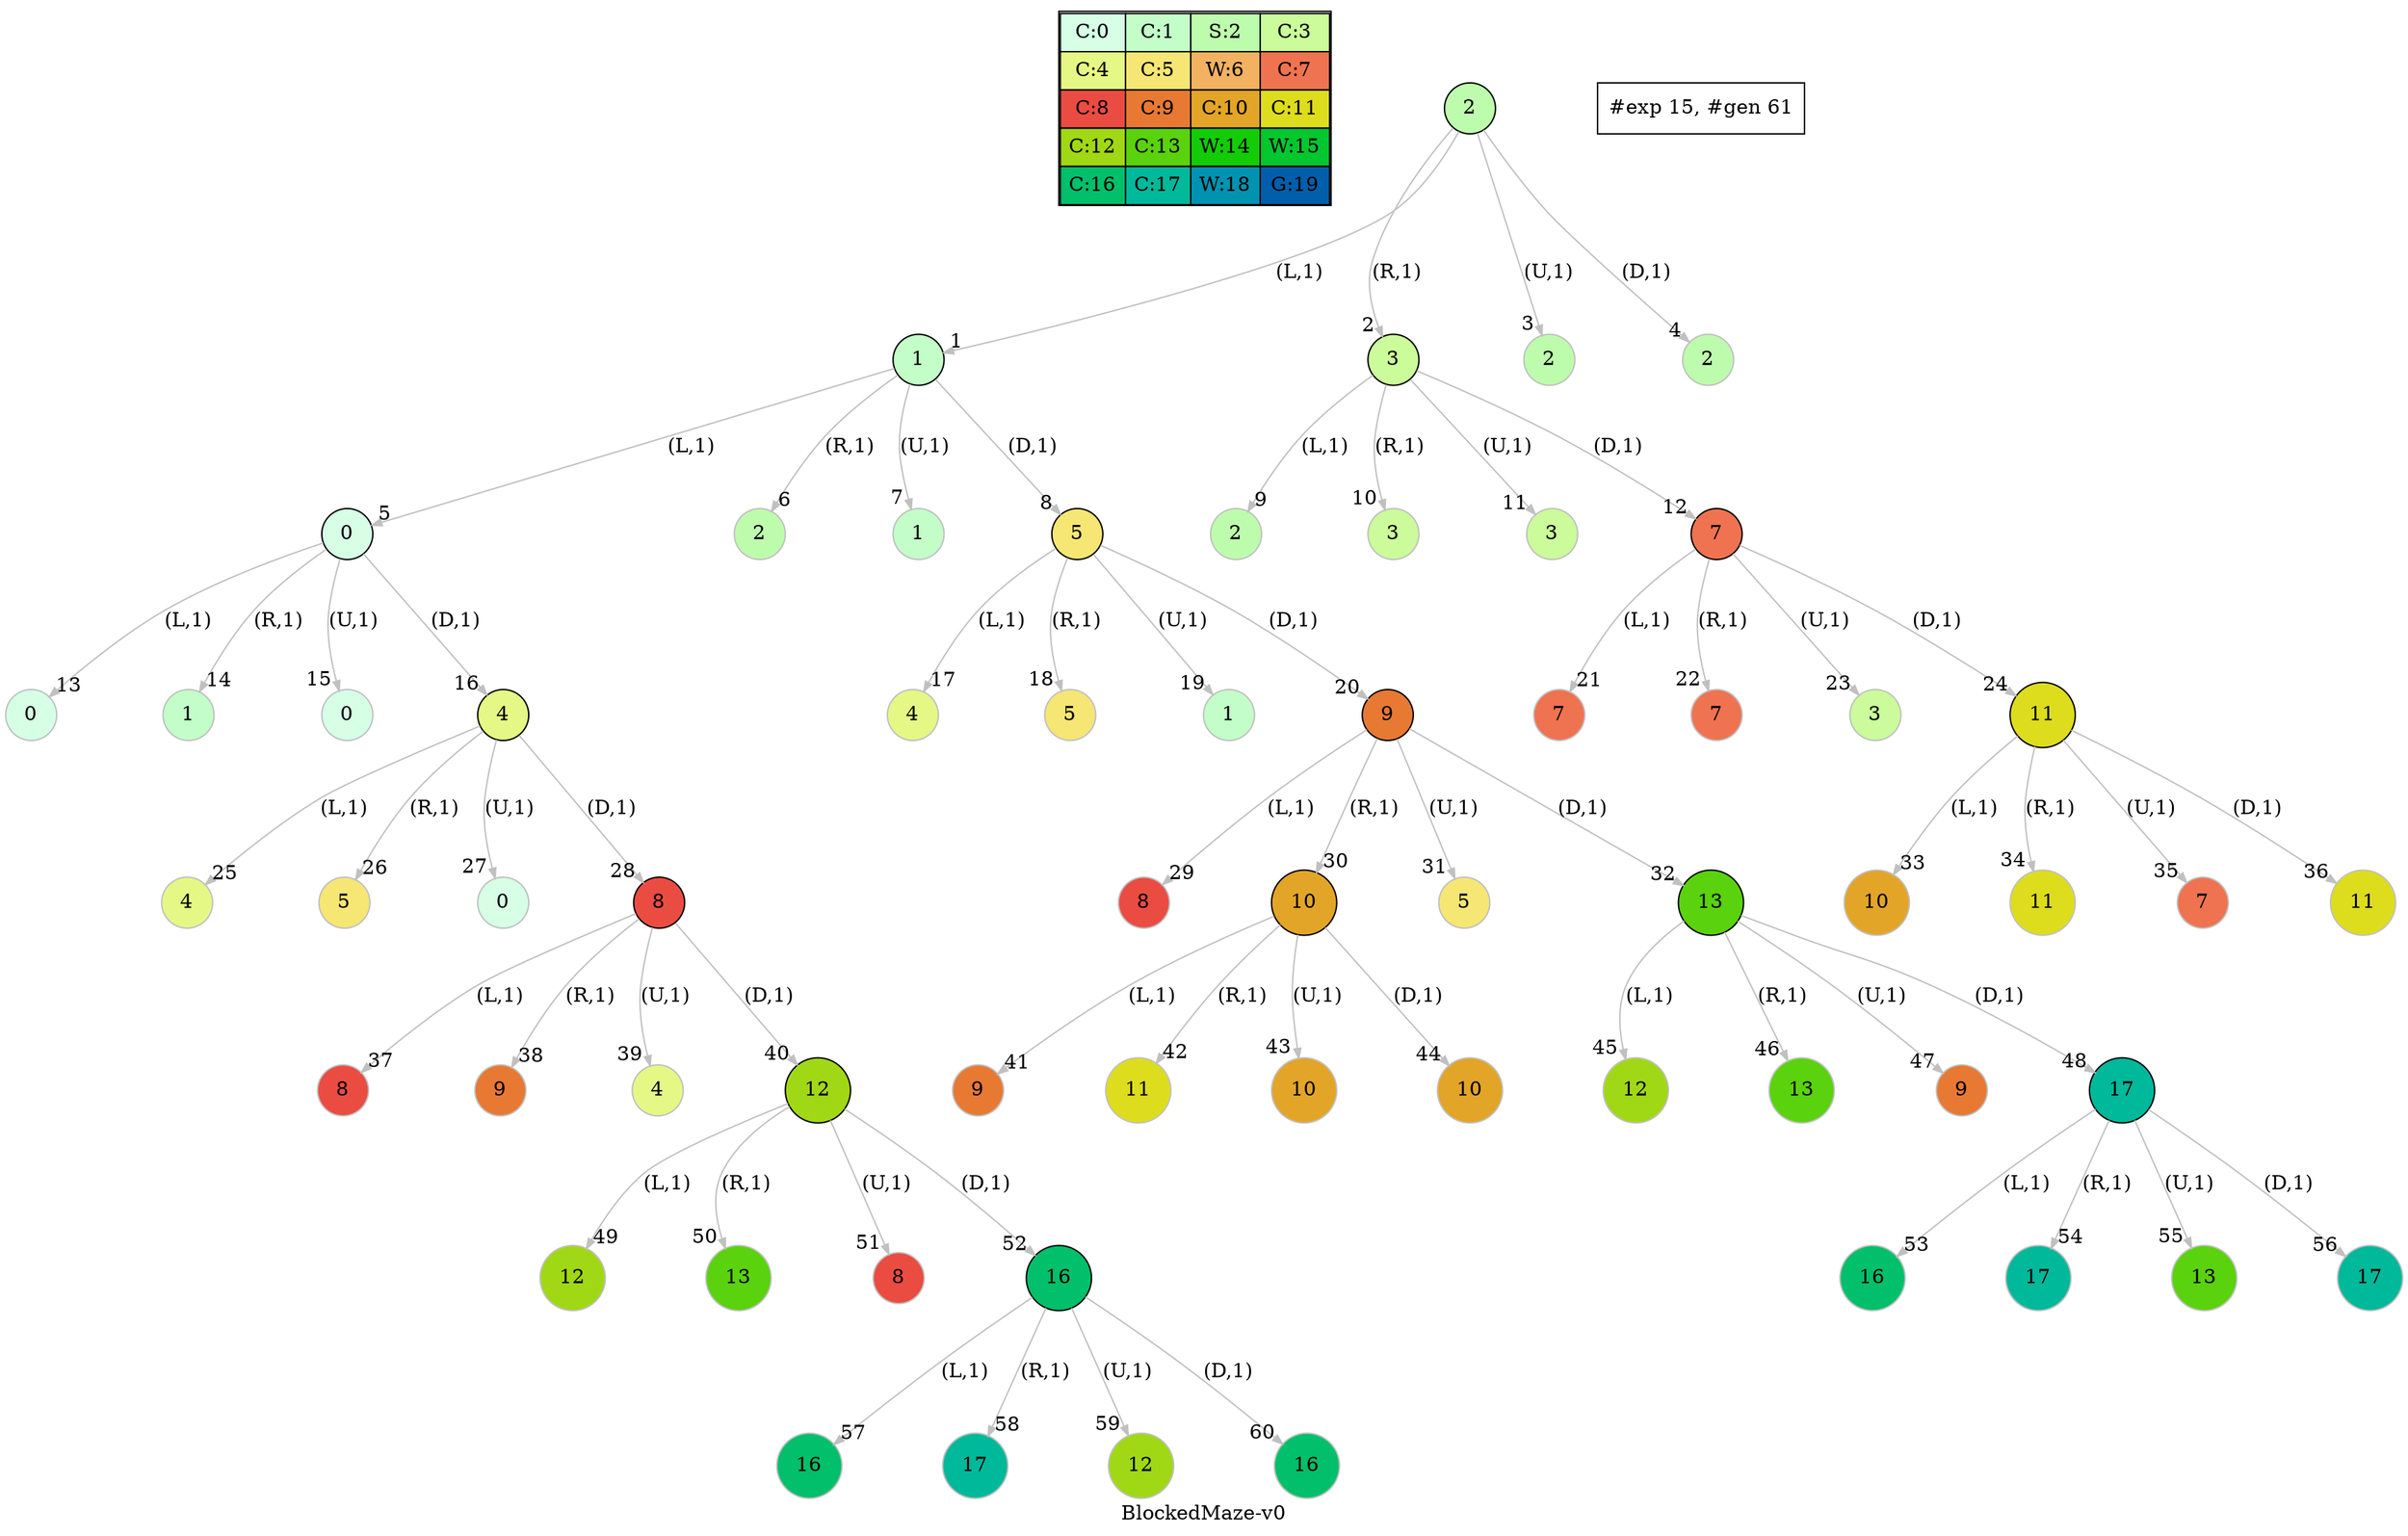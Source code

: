 digraph BlockedMaze { label="BlockedMaze-v0"
subgraph MAP {label=Map;map [shape=plaintext label=<<table border="1" cellpadding="5" cellspacing="0" cellborder="1"><tr><td bgcolor="0.39803922 0.15947579 0.99679532 1.        ">C:0</td><td bgcolor="0.35098039 0.23194764 0.99315867 1.        ">C:1</td><td bgcolor="0.29607843 0.31486959 0.98720184 1.        ">S:2</td><td bgcolor="0.24901961 0.38410575 0.98063477 1.        ">C:3</td></tr><tr><td bgcolor="0.19411765 0.46220388 0.97128103 1.        ">C:4</td><td bgcolor="0.14705882 0.52643216 0.96182564 1.        ">C:5</td><td bgcolor="0.09215686 0.59770746 0.94913494 1.        ">W:6</td><td bgcolor="0.0372549  0.66454018 0.93467977 1.        ">C:7</td></tr><tr><td bgcolor="0.00980392 0.71791192 0.92090552 1.        ">C:8</td><td bgcolor="0.06470588 0.77520398 0.9032472  1.        ">C:9</td><td bgcolor="0.11176471 0.81974048 0.88677369 1.        ">C:10</td><td bgcolor="0.16666667 0.8660254  0.8660254  1.        ">C:11</td></tr><tr><td bgcolor="0.21372549 0.9005867  0.84695821 1.        ">C:12</td><td bgcolor="0.26862745 0.93467977 0.82325295 1.        ">C:13</td><td bgcolor="0.32352941 0.96182564 0.79801723 1.        ">W:14</td><td bgcolor="0.37058824 0.97940977 0.77520398 1.        ">W:15</td></tr><tr><td bgcolor="0.4254902  0.99315867 0.74725253 1.        ">C:16</td><td bgcolor="0.47254902 0.99907048 0.72218645 1.        ">C:17</td><td bgcolor="0.52745098 0.99907048 0.69169844 1.        ">W:18</td><td bgcolor="0.5745098  0.99315867 0.66454018 1.        ">G:19</td></tr></table>>]} 
nodesep=1 ranksep=1 node [shape=circle] edge [arrowsize=0.7] 
"0_2" [label=2 style=filled color=grey  fillcolor="0.29607843 0.31486959 0.98720184 1.        "]; 
"0_2" [label=2 style=filled color=black  fillcolor="0.29607843 0.31486959 0.98720184 1.        "]; 
"0_2.1-0" [label=1 style=filled color=grey  fillcolor="0.35098039 0.23194764 0.99315867 1.        "];  "0_2" -> "0_2.1-0" [label="(L,1)" headlabel=" 1 " color=grey ]; 
"0_2.3-1" [label=3 style=filled color=grey  fillcolor="0.24901961 0.38410575 0.98063477 1.        "];  "0_2" -> "0_2.3-1" [label="(R,1)" headlabel=" 2 " color=grey ]; 
"0_2.2-2" [label=2 style=filled color=grey  fillcolor="0.29607843 0.31486959 0.98720184 1.        "];  "0_2" -> "0_2.2-2" [label="(U,1)" headlabel=" 3 " color=grey ]; 
"0_2.2-3" [label=2 style=filled color=grey  fillcolor="0.29607843 0.31486959 0.98720184 1.        "];  "0_2" -> "0_2.2-3" [label="(D,1)" headlabel=" 4 " color=grey ]; 
"0_2.1-0" [label=1 style=filled color=black  fillcolor="0.35098039 0.23194764 0.99315867 1.        "]; 
"0_2.1.0-0" [label=0 style=filled color=grey  fillcolor="0.39803922 0.15947579 0.99679532 1.        "];  "0_2.1-0" -> "0_2.1.0-0" [label="(L,1)" headlabel=" 5 " color=grey ]; 
"0_2.1.2-1" [label=2 style=filled color=grey  fillcolor="0.29607843 0.31486959 0.98720184 1.        "];  "0_2.1-0" -> "0_2.1.2-1" [label="(R,1)" headlabel=" 6 " color=grey ]; 
"0_2.1.1-2" [label=1 style=filled color=grey  fillcolor="0.35098039 0.23194764 0.99315867 1.        "];  "0_2.1-0" -> "0_2.1.1-2" [label="(U,1)" headlabel=" 7 " color=grey ]; 
"0_2.1.5-3" [label=5 style=filled color=grey  fillcolor="0.14705882 0.52643216 0.96182564 1.        "];  "0_2.1-0" -> "0_2.1.5-3" [label="(D,1)" headlabel=" 8 " color=grey ]; 
"0_2.3-1" [label=3 style=filled color=black  fillcolor="0.24901961 0.38410575 0.98063477 1.        "]; 
"0_2.3.2-0" [label=2 style=filled color=grey  fillcolor="0.29607843 0.31486959 0.98720184 1.        "];  "0_2.3-1" -> "0_2.3.2-0" [label="(L,1)" headlabel=" 9 " color=grey ]; 
"0_2.3.3-1" [label=3 style=filled color=grey  fillcolor="0.24901961 0.38410575 0.98063477 1.        "];  "0_2.3-1" -> "0_2.3.3-1" [label="(R,1)" headlabel=" 10 " color=grey ]; 
"0_2.3.3-2" [label=3 style=filled color=grey  fillcolor="0.24901961 0.38410575 0.98063477 1.        "];  "0_2.3-1" -> "0_2.3.3-2" [label="(U,1)" headlabel=" 11 " color=grey ]; 
"0_2.3.7-3" [label=7 style=filled color=grey  fillcolor="0.0372549  0.66454018 0.93467977 1.        "];  "0_2.3-1" -> "0_2.3.7-3" [label="(D,1)" headlabel=" 12 " color=grey ]; 
"0_2.1.0-0" [label=0 style=filled color=black  fillcolor="0.39803922 0.15947579 0.99679532 1.        "]; 
"0_2.1.0.0-0" [label=0 style=filled color=grey  fillcolor="0.39803922 0.15947579 0.99679532 1.        "];  "0_2.1.0-0" -> "0_2.1.0.0-0" [label="(L,1)" headlabel=" 13 " color=grey ]; 
"0_2.1.0.1-1" [label=1 style=filled color=grey  fillcolor="0.35098039 0.23194764 0.99315867 1.        "];  "0_2.1.0-0" -> "0_2.1.0.1-1" [label="(R,1)" headlabel=" 14 " color=grey ]; 
"0_2.1.0.0-2" [label=0 style=filled color=grey  fillcolor="0.39803922 0.15947579 0.99679532 1.        "];  "0_2.1.0-0" -> "0_2.1.0.0-2" [label="(U,1)" headlabel=" 15 " color=grey ]; 
"0_2.1.0.4-3" [label=4 style=filled color=grey  fillcolor="0.19411765 0.46220388 0.97128103 1.        "];  "0_2.1.0-0" -> "0_2.1.0.4-3" [label="(D,1)" headlabel=" 16 " color=grey ]; 
"0_2.1.5-3" [label=5 style=filled color=black  fillcolor="0.14705882 0.52643216 0.96182564 1.        "]; 
"0_2.1.5.4-0" [label=4 style=filled color=grey  fillcolor="0.19411765 0.46220388 0.97128103 1.        "];  "0_2.1.5-3" -> "0_2.1.5.4-0" [label="(L,1)" headlabel=" 17 " color=grey ]; 
"0_2.1.5.5-1" [label=5 style=filled color=grey  fillcolor="0.14705882 0.52643216 0.96182564 1.        "];  "0_2.1.5-3" -> "0_2.1.5.5-1" [label="(R,1)" headlabel=" 18 " color=grey ]; 
"0_2.1.5.1-2" [label=1 style=filled color=grey  fillcolor="0.35098039 0.23194764 0.99315867 1.        "];  "0_2.1.5-3" -> "0_2.1.5.1-2" [label="(U,1)" headlabel=" 19 " color=grey ]; 
"0_2.1.5.9-3" [label=9 style=filled color=grey  fillcolor="0.06470588 0.77520398 0.9032472  1.        "];  "0_2.1.5-3" -> "0_2.1.5.9-3" [label="(D,1)" headlabel=" 20 " color=grey ]; 
"0_2.3.7-3" [label=7 style=filled color=black  fillcolor="0.0372549  0.66454018 0.93467977 1.        "]; 
"0_2.3.7.7-0" [label=7 style=filled color=grey  fillcolor="0.0372549  0.66454018 0.93467977 1.        "];  "0_2.3.7-3" -> "0_2.3.7.7-0" [label="(L,1)" headlabel=" 21 " color=grey ]; 
"0_2.3.7.7-1" [label=7 style=filled color=grey  fillcolor="0.0372549  0.66454018 0.93467977 1.        "];  "0_2.3.7-3" -> "0_2.3.7.7-1" [label="(R,1)" headlabel=" 22 " color=grey ]; 
"0_2.3.7.3-2" [label=3 style=filled color=grey  fillcolor="0.24901961 0.38410575 0.98063477 1.        "];  "0_2.3.7-3" -> "0_2.3.7.3-2" [label="(U,1)" headlabel=" 23 " color=grey ]; 
"0_2.3.7.11-3" [label=11 style=filled color=grey  fillcolor="0.16666667 0.8660254  0.8660254  1.        "];  "0_2.3.7-3" -> "0_2.3.7.11-3" [label="(D,1)" headlabel=" 24 " color=grey ]; 
"0_2.1.0.4-3" [label=4 style=filled color=black  fillcolor="0.19411765 0.46220388 0.97128103 1.        "]; 
"0_2.1.0.4.4-0" [label=4 style=filled color=grey  fillcolor="0.19411765 0.46220388 0.97128103 1.        "];  "0_2.1.0.4-3" -> "0_2.1.0.4.4-0" [label="(L,1)" headlabel=" 25 " color=grey ]; 
"0_2.1.0.4.5-1" [label=5 style=filled color=grey  fillcolor="0.14705882 0.52643216 0.96182564 1.        "];  "0_2.1.0.4-3" -> "0_2.1.0.4.5-1" [label="(R,1)" headlabel=" 26 " color=grey ]; 
"0_2.1.0.4.0-2" [label=0 style=filled color=grey  fillcolor="0.39803922 0.15947579 0.99679532 1.        "];  "0_2.1.0.4-3" -> "0_2.1.0.4.0-2" [label="(U,1)" headlabel=" 27 " color=grey ]; 
"0_2.1.0.4.8-3" [label=8 style=filled color=grey  fillcolor="0.00980392 0.71791192 0.92090552 1.        "];  "0_2.1.0.4-3" -> "0_2.1.0.4.8-3" [label="(D,1)" headlabel=" 28 " color=grey ]; 
"0_2.1.5.9-3" [label=9 style=filled color=black  fillcolor="0.06470588 0.77520398 0.9032472  1.        "]; 
"0_2.1.5.9.8-0" [label=8 style=filled color=grey  fillcolor="0.00980392 0.71791192 0.92090552 1.        "];  "0_2.1.5.9-3" -> "0_2.1.5.9.8-0" [label="(L,1)" headlabel=" 29 " color=grey ]; 
"0_2.1.5.9.10-1" [label=10 style=filled color=grey  fillcolor="0.11176471 0.81974048 0.88677369 1.        "];  "0_2.1.5.9-3" -> "0_2.1.5.9.10-1" [label="(R,1)" headlabel=" 30 " color=grey ]; 
"0_2.1.5.9.5-2" [label=5 style=filled color=grey  fillcolor="0.14705882 0.52643216 0.96182564 1.        "];  "0_2.1.5.9-3" -> "0_2.1.5.9.5-2" [label="(U,1)" headlabel=" 31 " color=grey ]; 
"0_2.1.5.9.13-3" [label=13 style=filled color=grey  fillcolor="0.26862745 0.93467977 0.82325295 1.        "];  "0_2.1.5.9-3" -> "0_2.1.5.9.13-3" [label="(D,1)" headlabel=" 32 " color=grey ]; 
"0_2.3.7.11-3" [label=11 style=filled color=black  fillcolor="0.16666667 0.8660254  0.8660254  1.        "]; 
"0_2.3.7.11.10-0" [label=10 style=filled color=grey  fillcolor="0.11176471 0.81974048 0.88677369 1.        "];  "0_2.3.7.11-3" -> "0_2.3.7.11.10-0" [label="(L,1)" headlabel=" 33 " color=grey ]; 
"0_2.3.7.11.11-1" [label=11 style=filled color=grey  fillcolor="0.16666667 0.8660254  0.8660254  1.        "];  "0_2.3.7.11-3" -> "0_2.3.7.11.11-1" [label="(R,1)" headlabel=" 34 " color=grey ]; 
"0_2.3.7.11.7-2" [label=7 style=filled color=grey  fillcolor="0.0372549  0.66454018 0.93467977 1.        "];  "0_2.3.7.11-3" -> "0_2.3.7.11.7-2" [label="(U,1)" headlabel=" 35 " color=grey ]; 
"0_2.3.7.11.11-3" [label=11 style=filled color=grey  fillcolor="0.16666667 0.8660254  0.8660254  1.        "];  "0_2.3.7.11-3" -> "0_2.3.7.11.11-3" [label="(D,1)" headlabel=" 36 " color=grey ]; 
"0_2.1.0.4.8-3" [label=8 style=filled color=black  fillcolor="0.00980392 0.71791192 0.92090552 1.        "]; 
"0_2.1.0.4.8.8-0" [label=8 style=filled color=grey  fillcolor="0.00980392 0.71791192 0.92090552 1.        "];  "0_2.1.0.4.8-3" -> "0_2.1.0.4.8.8-0" [label="(L,1)" headlabel=" 37 " color=grey ]; 
"0_2.1.0.4.8.9-1" [label=9 style=filled color=grey  fillcolor="0.06470588 0.77520398 0.9032472  1.        "];  "0_2.1.0.4.8-3" -> "0_2.1.0.4.8.9-1" [label="(R,1)" headlabel=" 38 " color=grey ]; 
"0_2.1.0.4.8.4-2" [label=4 style=filled color=grey  fillcolor="0.19411765 0.46220388 0.97128103 1.        "];  "0_2.1.0.4.8-3" -> "0_2.1.0.4.8.4-2" [label="(U,1)" headlabel=" 39 " color=grey ]; 
"0_2.1.0.4.8.12-3" [label=12 style=filled color=grey  fillcolor="0.21372549 0.9005867  0.84695821 1.        "];  "0_2.1.0.4.8-3" -> "0_2.1.0.4.8.12-3" [label="(D,1)" headlabel=" 40 " color=grey ]; 
"0_2.1.5.9.10-1" [label=10 style=filled color=black  fillcolor="0.11176471 0.81974048 0.88677369 1.        "]; 
"0_2.1.5.9.10.9-0" [label=9 style=filled color=grey  fillcolor="0.06470588 0.77520398 0.9032472  1.        "];  "0_2.1.5.9.10-1" -> "0_2.1.5.9.10.9-0" [label="(L,1)" headlabel=" 41 " color=grey ]; 
"0_2.1.5.9.10.11-1" [label=11 style=filled color=grey  fillcolor="0.16666667 0.8660254  0.8660254  1.        "];  "0_2.1.5.9.10-1" -> "0_2.1.5.9.10.11-1" [label="(R,1)" headlabel=" 42 " color=grey ]; 
"0_2.1.5.9.10.10-2" [label=10 style=filled color=grey  fillcolor="0.11176471 0.81974048 0.88677369 1.        "];  "0_2.1.5.9.10-1" -> "0_2.1.5.9.10.10-2" [label="(U,1)" headlabel=" 43 " color=grey ]; 
"0_2.1.5.9.10.10-3" [label=10 style=filled color=grey  fillcolor="0.11176471 0.81974048 0.88677369 1.        "];  "0_2.1.5.9.10-1" -> "0_2.1.5.9.10.10-3" [label="(D,1)" headlabel=" 44 " color=grey ]; 
"0_2.1.5.9.13-3" [label=13 style=filled color=black  fillcolor="0.26862745 0.93467977 0.82325295 1.        "]; 
"0_2.1.5.9.13.12-0" [label=12 style=filled color=grey  fillcolor="0.21372549 0.9005867  0.84695821 1.        "];  "0_2.1.5.9.13-3" -> "0_2.1.5.9.13.12-0" [label="(L,1)" headlabel=" 45 " color=grey ]; 
"0_2.1.5.9.13.13-1" [label=13 style=filled color=grey  fillcolor="0.26862745 0.93467977 0.82325295 1.        "];  "0_2.1.5.9.13-3" -> "0_2.1.5.9.13.13-1" [label="(R,1)" headlabel=" 46 " color=grey ]; 
"0_2.1.5.9.13.9-2" [label=9 style=filled color=grey  fillcolor="0.06470588 0.77520398 0.9032472  1.        "];  "0_2.1.5.9.13-3" -> "0_2.1.5.9.13.9-2" [label="(U,1)" headlabel=" 47 " color=grey ]; 
"0_2.1.5.9.13.17-3" [label=17 style=filled color=grey  fillcolor="0.47254902 0.99907048 0.72218645 1.        "];  "0_2.1.5.9.13-3" -> "0_2.1.5.9.13.17-3" [label="(D,1)" headlabel=" 48 " color=grey ]; 
"0_2.1.0.4.8.12-3" [label=12 style=filled color=black  fillcolor="0.21372549 0.9005867  0.84695821 1.        "]; 
"0_2.1.0.4.8.12.12-0" [label=12 style=filled color=grey  fillcolor="0.21372549 0.9005867  0.84695821 1.        "];  "0_2.1.0.4.8.12-3" -> "0_2.1.0.4.8.12.12-0" [label="(L,1)" headlabel=" 49 " color=grey ]; 
"0_2.1.0.4.8.12.13-1" [label=13 style=filled color=grey  fillcolor="0.26862745 0.93467977 0.82325295 1.        "];  "0_2.1.0.4.8.12-3" -> "0_2.1.0.4.8.12.13-1" [label="(R,1)" headlabel=" 50 " color=grey ]; 
"0_2.1.0.4.8.12.8-2" [label=8 style=filled color=grey  fillcolor="0.00980392 0.71791192 0.92090552 1.        "];  "0_2.1.0.4.8.12-3" -> "0_2.1.0.4.8.12.8-2" [label="(U,1)" headlabel=" 51 " color=grey ]; 
"0_2.1.0.4.8.12.16-3" [label=16 style=filled color=grey  fillcolor="0.4254902  0.99315867 0.74725253 1.        "];  "0_2.1.0.4.8.12-3" -> "0_2.1.0.4.8.12.16-3" [label="(D,1)" headlabel=" 52 " color=grey ]; 
"0_2.1.5.9.13.17-3" [label=17 style=filled color=black  fillcolor="0.47254902 0.99907048 0.72218645 1.        "]; 
"0_2.1.5.9.13.17.16-0" [label=16 style=filled color=grey  fillcolor="0.4254902  0.99315867 0.74725253 1.        "];  "0_2.1.5.9.13.17-3" -> "0_2.1.5.9.13.17.16-0" [label="(L,1)" headlabel=" 53 " color=grey ]; 
"0_2.1.5.9.13.17.17-1" [label=17 style=filled color=grey  fillcolor="0.47254902 0.99907048 0.72218645 1.        "];  "0_2.1.5.9.13.17-3" -> "0_2.1.5.9.13.17.17-1" [label="(R,1)" headlabel=" 54 " color=grey ]; 
"0_2.1.5.9.13.17.13-2" [label=13 style=filled color=grey  fillcolor="0.26862745 0.93467977 0.82325295 1.        "];  "0_2.1.5.9.13.17-3" -> "0_2.1.5.9.13.17.13-2" [label="(U,1)" headlabel=" 55 " color=grey ]; 
"0_2.1.5.9.13.17.17-3" [label=17 style=filled color=grey  fillcolor="0.47254902 0.99907048 0.72218645 1.        "];  "0_2.1.5.9.13.17-3" -> "0_2.1.5.9.13.17.17-3" [label="(D,1)" headlabel=" 56 " color=grey ]; 
"0_2.1.0.4.8.12.16-3" [label=16 style=filled color=black  fillcolor="0.4254902  0.99315867 0.74725253 1.        "]; 
"0_2.1.0.4.8.12.16.16-0" [label=16 style=filled color=grey  fillcolor="0.4254902  0.99315867 0.74725253 1.        "];  "0_2.1.0.4.8.12.16-3" -> "0_2.1.0.4.8.12.16.16-0" [label="(L,1)" headlabel=" 57 " color=grey ]; 
"0_2.1.0.4.8.12.16.17-1" [label=17 style=filled color=grey  fillcolor="0.47254902 0.99907048 0.72218645 1.        "];  "0_2.1.0.4.8.12.16-3" -> "0_2.1.0.4.8.12.16.17-1" [label="(R,1)" headlabel=" 58 " color=grey ]; 
"0_2.1.0.4.8.12.16.12-2" [label=12 style=filled color=grey  fillcolor="0.21372549 0.9005867  0.84695821 1.        "];  "0_2.1.0.4.8.12.16-3" -> "0_2.1.0.4.8.12.16.12-2" [label="(U,1)" headlabel=" 59 " color=grey ]; 
"0_2.1.0.4.8.12.16.16-3" [label=16 style=filled color=grey  fillcolor="0.4254902  0.99315867 0.74725253 1.        "];  "0_2.1.0.4.8.12.16-3" -> "0_2.1.0.4.8.12.16.16-3" [label="(D,1)" headlabel=" 60 " color=grey ];  "#exp 15, #gen 61" [ shape=box ];
}
